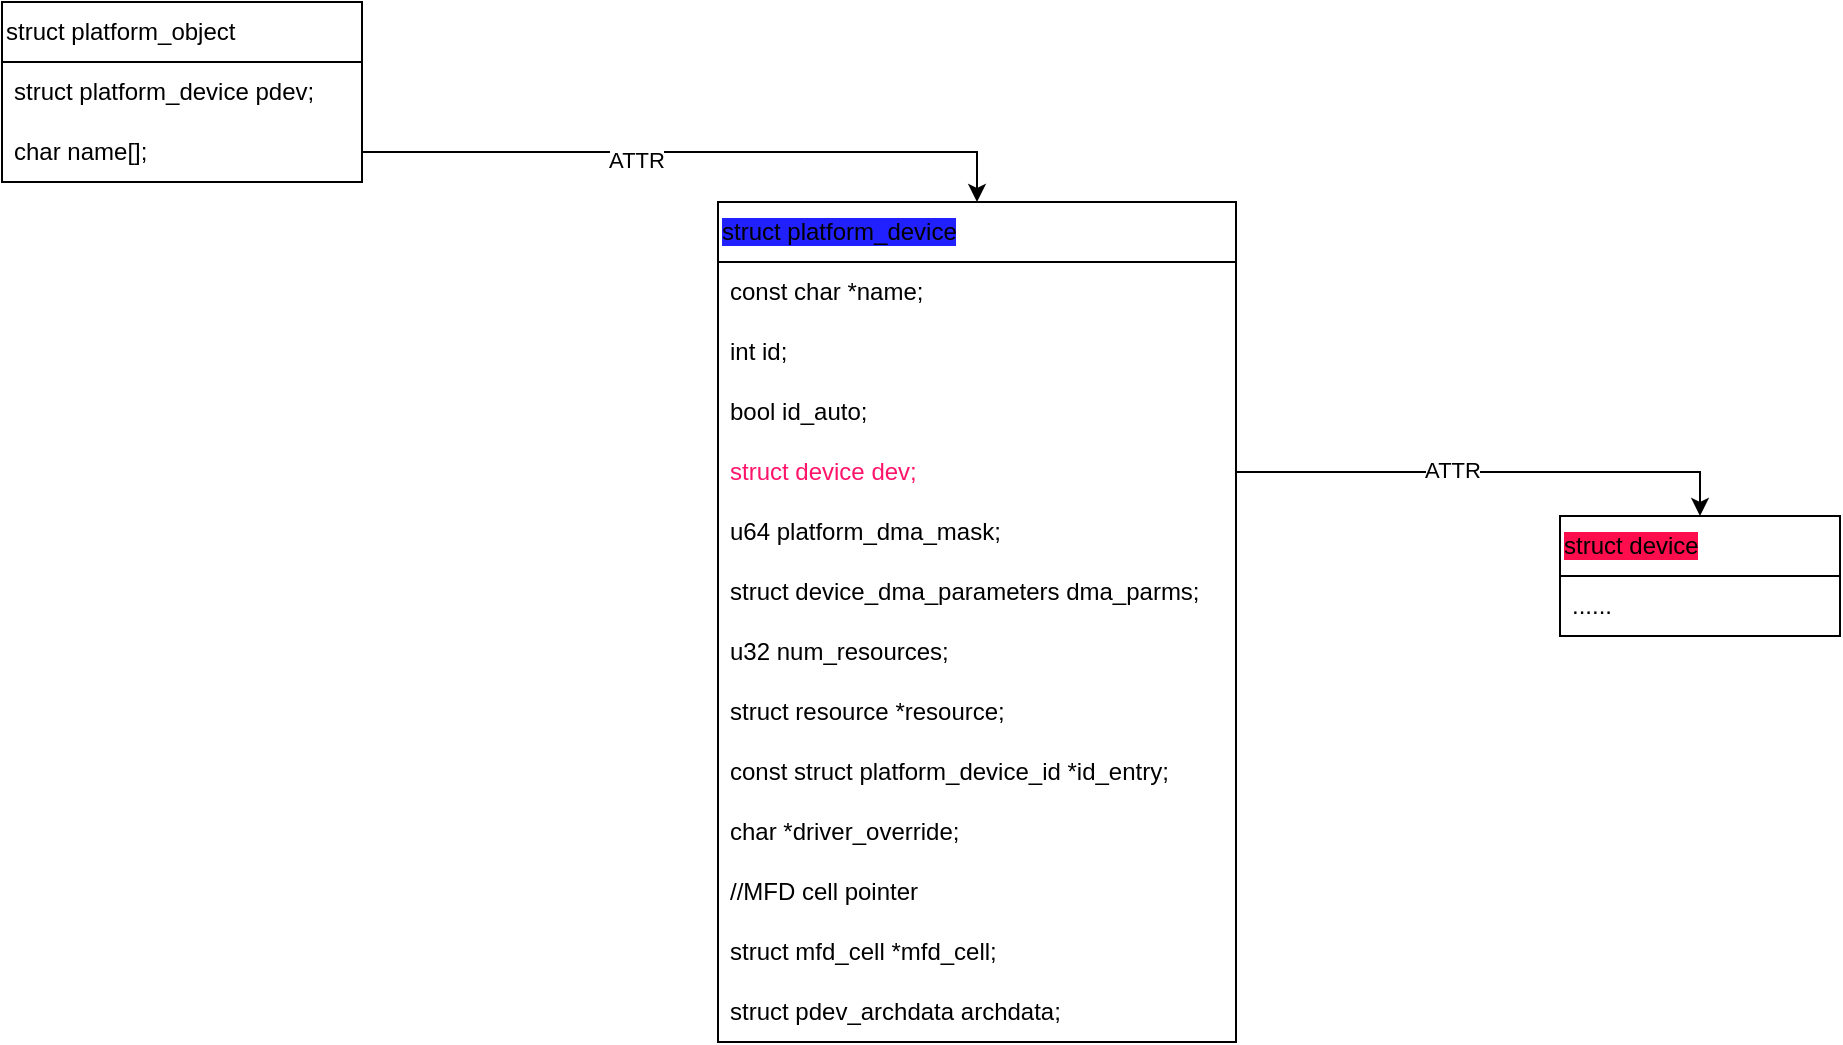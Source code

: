 <mxfile version="22.1.0" type="github">
  <diagram name="第 1 页" id="g33CBlJ5SNApXaNpEMKn">
    <mxGraphModel dx="1020" dy="393" grid="0" gridSize="10" guides="1" tooltips="1" connect="1" arrows="1" fold="1" page="0" pageScale="1" pageWidth="827" pageHeight="1169" math="0" shadow="0">
      <root>
        <mxCell id="0" />
        <mxCell id="1" parent="0" />
        <mxCell id="AA_tKpw4J6MFZE_gjbel-1" value="struct platform_object" style="swimlane;fontStyle=0;childLayout=stackLayout;horizontal=1;startSize=30;horizontalStack=0;resizeParent=1;resizeParentMax=0;resizeLast=0;collapsible=1;marginBottom=0;whiteSpace=wrap;html=1;align=left;" parent="1" vertex="1">
          <mxGeometry x="21" y="191" width="180" height="90" as="geometry" />
        </mxCell>
        <mxCell id="AA_tKpw4J6MFZE_gjbel-2" value="struct platform_device pdev;" style="text;strokeColor=none;fillColor=none;align=left;verticalAlign=middle;spacingLeft=4;spacingRight=4;overflow=hidden;points=[[0,0.5],[1,0.5]];portConstraint=eastwest;rotatable=0;whiteSpace=wrap;html=1;" parent="AA_tKpw4J6MFZE_gjbel-1" vertex="1">
          <mxGeometry y="30" width="180" height="30" as="geometry" />
        </mxCell>
        <mxCell id="AA_tKpw4J6MFZE_gjbel-3" value="char name[];" style="text;strokeColor=none;fillColor=none;align=left;verticalAlign=middle;spacingLeft=4;spacingRight=4;overflow=hidden;points=[[0,0.5],[1,0.5]];portConstraint=eastwest;rotatable=0;whiteSpace=wrap;html=1;" parent="AA_tKpw4J6MFZE_gjbel-1" vertex="1">
          <mxGeometry y="60" width="180" height="30" as="geometry" />
        </mxCell>
        <mxCell id="AA_tKpw4J6MFZE_gjbel-5" value="&lt;span style=&quot;background-color: rgb(33, 33, 255);&quot;&gt;struct platform_device&lt;/span&gt;" style="swimlane;fontStyle=0;childLayout=stackLayout;horizontal=1;startSize=30;horizontalStack=0;resizeParent=1;resizeParentMax=0;resizeLast=0;collapsible=1;marginBottom=0;whiteSpace=wrap;html=1;align=left;" parent="1" vertex="1">
          <mxGeometry x="379" y="291" width="259" height="420" as="geometry" />
        </mxCell>
        <mxCell id="AA_tKpw4J6MFZE_gjbel-6" value="const char *name;" style="text;strokeColor=none;fillColor=none;align=left;verticalAlign=middle;spacingLeft=4;spacingRight=4;overflow=hidden;points=[[0,0.5],[1,0.5]];portConstraint=eastwest;rotatable=0;whiteSpace=wrap;html=1;" parent="AA_tKpw4J6MFZE_gjbel-5" vertex="1">
          <mxGeometry y="30" width="259" height="30" as="geometry" />
        </mxCell>
        <mxCell id="AA_tKpw4J6MFZE_gjbel-7" value="int id;" style="text;strokeColor=none;fillColor=none;align=left;verticalAlign=middle;spacingLeft=4;spacingRight=4;overflow=hidden;points=[[0,0.5],[1,0.5]];portConstraint=eastwest;rotatable=0;whiteSpace=wrap;html=1;" parent="AA_tKpw4J6MFZE_gjbel-5" vertex="1">
          <mxGeometry y="60" width="259" height="30" as="geometry" />
        </mxCell>
        <mxCell id="AA_tKpw4J6MFZE_gjbel-8" value="bool id_auto;" style="text;strokeColor=none;fillColor=none;align=left;verticalAlign=middle;spacingLeft=4;spacingRight=4;overflow=hidden;points=[[0,0.5],[1,0.5]];portConstraint=eastwest;rotatable=0;whiteSpace=wrap;html=1;" parent="AA_tKpw4J6MFZE_gjbel-5" vertex="1">
          <mxGeometry y="90" width="259" height="30" as="geometry" />
        </mxCell>
        <mxCell id="AA_tKpw4J6MFZE_gjbel-9" value="&lt;font color=&quot;#ff146a&quot;&gt;struct device dev;&lt;/font&gt;" style="text;strokeColor=none;fillColor=none;align=left;verticalAlign=middle;spacingLeft=4;spacingRight=4;overflow=hidden;points=[[0,0.5],[1,0.5]];portConstraint=eastwest;rotatable=0;whiteSpace=wrap;html=1;" parent="AA_tKpw4J6MFZE_gjbel-5" vertex="1">
          <mxGeometry y="120" width="259" height="30" as="geometry" />
        </mxCell>
        <mxCell id="AA_tKpw4J6MFZE_gjbel-13" value="u64 platform_dma_mask;" style="text;strokeColor=none;fillColor=none;align=left;verticalAlign=middle;spacingLeft=4;spacingRight=4;overflow=hidden;points=[[0,0.5],[1,0.5]];portConstraint=eastwest;rotatable=0;whiteSpace=wrap;html=1;" parent="AA_tKpw4J6MFZE_gjbel-5" vertex="1">
          <mxGeometry y="150" width="259" height="30" as="geometry" />
        </mxCell>
        <mxCell id="AA_tKpw4J6MFZE_gjbel-14" value="struct device_dma_parameters dma_parms;" style="text;strokeColor=none;fillColor=none;align=left;verticalAlign=middle;spacingLeft=4;spacingRight=4;overflow=hidden;points=[[0,0.5],[1,0.5]];portConstraint=eastwest;rotatable=0;whiteSpace=wrap;html=1;" parent="AA_tKpw4J6MFZE_gjbel-5" vertex="1">
          <mxGeometry y="180" width="259" height="30" as="geometry" />
        </mxCell>
        <mxCell id="AA_tKpw4J6MFZE_gjbel-15" value="u32 num_resources;" style="text;strokeColor=none;fillColor=none;align=left;verticalAlign=middle;spacingLeft=4;spacingRight=4;overflow=hidden;points=[[0,0.5],[1,0.5]];portConstraint=eastwest;rotatable=0;whiteSpace=wrap;html=1;" parent="AA_tKpw4J6MFZE_gjbel-5" vertex="1">
          <mxGeometry y="210" width="259" height="30" as="geometry" />
        </mxCell>
        <mxCell id="AA_tKpw4J6MFZE_gjbel-16" value="struct resource *resource;" style="text;strokeColor=none;fillColor=none;align=left;verticalAlign=middle;spacingLeft=4;spacingRight=4;overflow=hidden;points=[[0,0.5],[1,0.5]];portConstraint=eastwest;rotatable=0;whiteSpace=wrap;html=1;" parent="AA_tKpw4J6MFZE_gjbel-5" vertex="1">
          <mxGeometry y="240" width="259" height="30" as="geometry" />
        </mxCell>
        <mxCell id="AA_tKpw4J6MFZE_gjbel-17" value="const struct platform_device_id *id_entry;" style="text;strokeColor=none;fillColor=none;align=left;verticalAlign=middle;spacingLeft=4;spacingRight=4;overflow=hidden;points=[[0,0.5],[1,0.5]];portConstraint=eastwest;rotatable=0;whiteSpace=wrap;html=1;" parent="AA_tKpw4J6MFZE_gjbel-5" vertex="1">
          <mxGeometry y="270" width="259" height="30" as="geometry" />
        </mxCell>
        <mxCell id="AA_tKpw4J6MFZE_gjbel-18" value="char *driver_override;" style="text;strokeColor=none;fillColor=none;align=left;verticalAlign=middle;spacingLeft=4;spacingRight=4;overflow=hidden;points=[[0,0.5],[1,0.5]];portConstraint=eastwest;rotatable=0;whiteSpace=wrap;html=1;" parent="AA_tKpw4J6MFZE_gjbel-5" vertex="1">
          <mxGeometry y="300" width="259" height="30" as="geometry" />
        </mxCell>
        <mxCell id="AA_tKpw4J6MFZE_gjbel-19" value="//MFD cell pointer" style="text;strokeColor=none;fillColor=none;align=left;verticalAlign=middle;spacingLeft=4;spacingRight=4;overflow=hidden;points=[[0,0.5],[1,0.5]];portConstraint=eastwest;rotatable=0;whiteSpace=wrap;html=1;" parent="AA_tKpw4J6MFZE_gjbel-5" vertex="1">
          <mxGeometry y="330" width="259" height="30" as="geometry" />
        </mxCell>
        <mxCell id="AA_tKpw4J6MFZE_gjbel-20" value="struct mfd_cell *mfd_cell;" style="text;strokeColor=none;fillColor=none;align=left;verticalAlign=middle;spacingLeft=4;spacingRight=4;overflow=hidden;points=[[0,0.5],[1,0.5]];portConstraint=eastwest;rotatable=0;whiteSpace=wrap;html=1;" parent="AA_tKpw4J6MFZE_gjbel-5" vertex="1">
          <mxGeometry y="360" width="259" height="30" as="geometry" />
        </mxCell>
        <mxCell id="AA_tKpw4J6MFZE_gjbel-22" value="struct pdev_archdata archdata;" style="text;strokeColor=none;fillColor=none;align=left;verticalAlign=middle;spacingLeft=4;spacingRight=4;overflow=hidden;points=[[0,0.5],[1,0.5]];portConstraint=eastwest;rotatable=0;whiteSpace=wrap;html=1;" parent="AA_tKpw4J6MFZE_gjbel-5" vertex="1">
          <mxGeometry y="390" width="259" height="30" as="geometry" />
        </mxCell>
        <mxCell id="AA_tKpw4J6MFZE_gjbel-10" style="edgeStyle=orthogonalEdgeStyle;rounded=0;orthogonalLoop=1;jettySize=auto;html=1;exitX=1;exitY=0.5;exitDx=0;exitDy=0;entryX=0.5;entryY=0;entryDx=0;entryDy=0;" parent="1" source="AA_tKpw4J6MFZE_gjbel-3" target="AA_tKpw4J6MFZE_gjbel-5" edge="1">
          <mxGeometry relative="1" as="geometry" />
        </mxCell>
        <mxCell id="AA_tKpw4J6MFZE_gjbel-12" value="ATTR" style="edgeLabel;html=1;align=center;verticalAlign=middle;resizable=0;points=[];" parent="AA_tKpw4J6MFZE_gjbel-10" vertex="1" connectable="0">
          <mxGeometry x="-0.179" y="-4" relative="1" as="geometry">
            <mxPoint as="offset" />
          </mxGeometry>
        </mxCell>
        <mxCell id="AA_tKpw4J6MFZE_gjbel-23" value="&lt;span style=&quot;background-color: rgb(255, 13, 77);&quot;&gt;struct device&lt;/span&gt;" style="swimlane;fontStyle=0;childLayout=stackLayout;horizontal=1;startSize=30;horizontalStack=0;resizeParent=1;resizeParentMax=0;resizeLast=0;collapsible=1;marginBottom=0;whiteSpace=wrap;html=1;align=left;" parent="1" vertex="1">
          <mxGeometry x="800" y="448" width="140" height="60" as="geometry" />
        </mxCell>
        <mxCell id="AA_tKpw4J6MFZE_gjbel-26" value="......" style="text;strokeColor=none;fillColor=none;align=left;verticalAlign=middle;spacingLeft=4;spacingRight=4;overflow=hidden;points=[[0,0.5],[1,0.5]];portConstraint=eastwest;rotatable=0;whiteSpace=wrap;html=1;" parent="AA_tKpw4J6MFZE_gjbel-23" vertex="1">
          <mxGeometry y="30" width="140" height="30" as="geometry" />
        </mxCell>
        <mxCell id="AA_tKpw4J6MFZE_gjbel-27" style="edgeStyle=orthogonalEdgeStyle;rounded=0;orthogonalLoop=1;jettySize=auto;html=1;exitX=1;exitY=0.5;exitDx=0;exitDy=0;entryX=0.5;entryY=0;entryDx=0;entryDy=0;" parent="1" source="AA_tKpw4J6MFZE_gjbel-9" target="AA_tKpw4J6MFZE_gjbel-23" edge="1">
          <mxGeometry relative="1" as="geometry" />
        </mxCell>
        <mxCell id="uv6BqVG2ml8WhNn8KGtB-1" value="ATTR" style="edgeLabel;html=1;align=center;verticalAlign=middle;resizable=0;points=[];" vertex="1" connectable="0" parent="AA_tKpw4J6MFZE_gjbel-27">
          <mxGeometry x="-0.153" y="1" relative="1" as="geometry">
            <mxPoint as="offset" />
          </mxGeometry>
        </mxCell>
      </root>
    </mxGraphModel>
  </diagram>
</mxfile>
